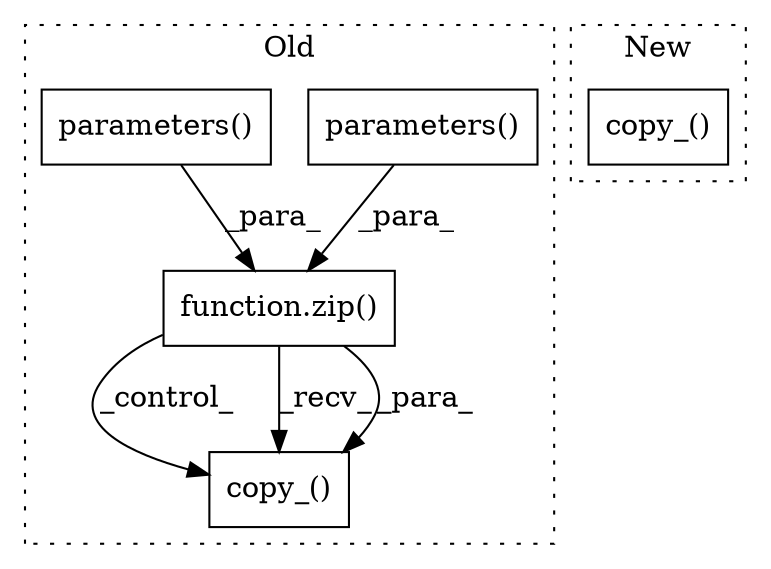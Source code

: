 digraph G {
subgraph cluster0 {
1 [label="parameters()" a="75" s="2047" l="24" shape="box"];
3 [label="function.zip()" a="75" s="2043,2097" l="4,1" shape="box"];
4 [label="parameters()" a="75" s="2073" l="24" shape="box"];
5 [label="copy_()" a="75" s="2116,2148" l="12,1" shape="box"];
label = "Old";
style="dotted";
}
subgraph cluster1 {
2 [label="copy_()" a="75" s="2103,2211" l="33,1" shape="box"];
label = "New";
style="dotted";
}
1 -> 3 [label="_para_"];
3 -> 5 [label="_control_"];
3 -> 5 [label="_recv_"];
3 -> 5 [label="_para_"];
4 -> 3 [label="_para_"];
}